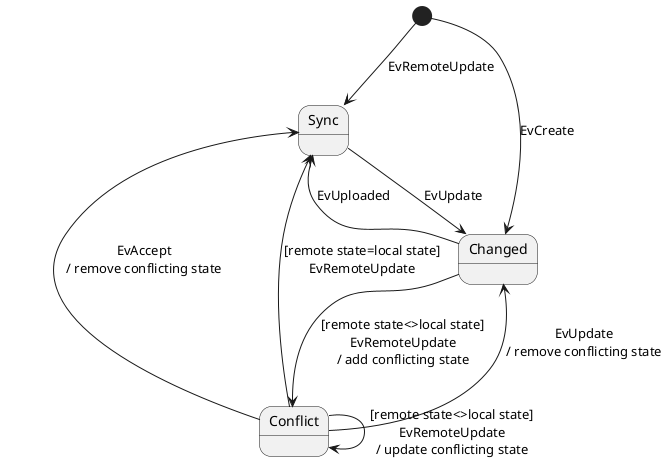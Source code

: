 @startuml Frontend task states

[*] --> Sync : EvRemoteUpdate
[*] --> Changed : EvCreate
Sync --> Changed : EvUpdate
Changed --> Conflict : [remote state<>local state]\nEvRemoteUpdate\n/ add conflicting state
Changed --> Sync : EvUploaded
Conflict --> Sync : EvAccept\n/ remove conflicting state
Conflict --> Changed : EvUpdate\n/ remove conflicting state
Conflict --> Conflict : [remote state<>local state]\nEvRemoteUpdate\n/ update conflicting state
Conflict --> Sync : [remote state=local state]\nEvRemoteUpdate

@enduml
